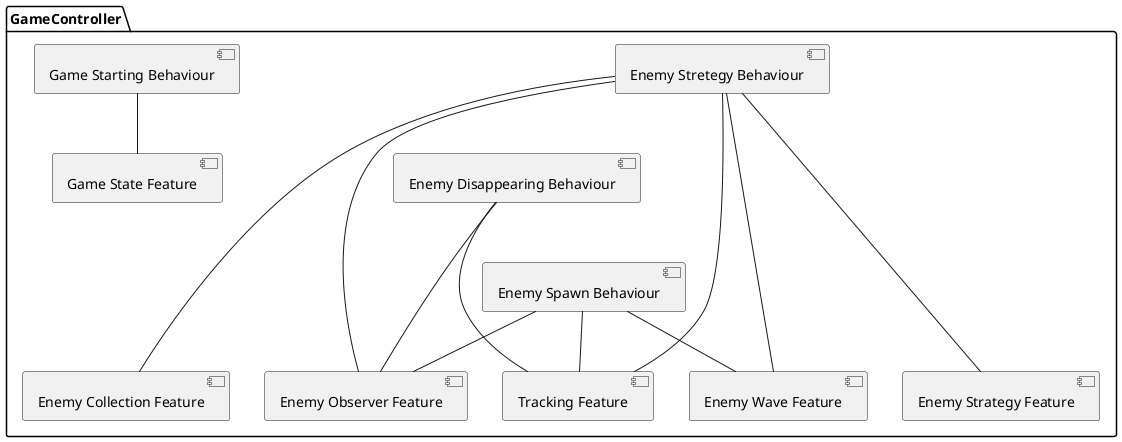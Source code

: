 @startuml

package GameController {
    [Enemy Spawn Behaviour] as enemSpawnBeh
    [Enemy Disappearing Behaviour] as enemyDisappearingBeh
    [Enemy Stretegy Behaviour] as enemyStrategyBeh
    [Game Starting Behaviour] as gameStartingBeh
    [Enemy Wave Feature] as enemyWaveFea
    [Tracking Feature] as trackingFea
    [Enemy Observer Feature] as enemyObserverFea
    [Enemy Strategy Feature] as enemyStrategyFea
    [Enemy Collection Feature] as enemyCollectionFea
    [Game State Feature] as gameStateFea

enemSpawnBeh -- enemyWaveFea
enemSpawnBeh -- trackingFea
enemSpawnBeh -- enemyObserverFea

enemyDisappearingBeh --- enemyObserverFea
enemyDisappearingBeh --- trackingFea

enemyStrategyBeh ---- enemyWaveFea
enemyStrategyBeh ---- trackingFea
enemyStrategyBeh ---- enemyObserverFea
enemyStrategyBeh ---- enemyCollectionFea
enemyStrategyBeh ---- enemyStrategyFea

gameStartingBeh -- gameStateFea

@enduml